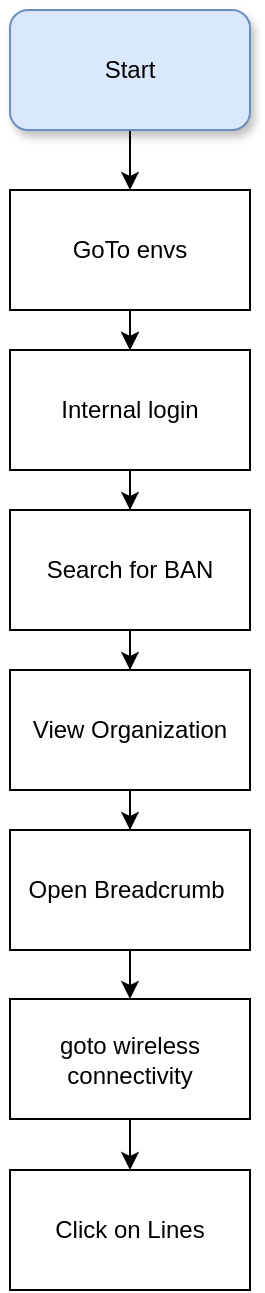 <mxfile version="27.1.4">
  <diagram id="C5RBs43oDa-KdzZeNtuy" name="Page-1">
    <mxGraphModel dx="1426" dy="777" grid="1" gridSize="10" guides="1" tooltips="1" connect="1" arrows="1" fold="1" page="1" pageScale="1" pageWidth="827" pageHeight="1169" math="0" shadow="0">
      <root>
        <mxCell id="WIyWlLk6GJQsqaUBKTNV-0" />
        <mxCell id="WIyWlLk6GJQsqaUBKTNV-1" parent="WIyWlLk6GJQsqaUBKTNV-0" />
        <mxCell id="WbyQ5-Jwkn0pDImA_7j6-2" value="" style="edgeStyle=orthogonalEdgeStyle;rounded=0;orthogonalLoop=1;jettySize=auto;html=1;" edge="1" parent="WIyWlLk6GJQsqaUBKTNV-1" source="WbyQ5-Jwkn0pDImA_7j6-0" target="WbyQ5-Jwkn0pDImA_7j6-1">
          <mxGeometry relative="1" as="geometry" />
        </mxCell>
        <mxCell id="WbyQ5-Jwkn0pDImA_7j6-0" value="Start" style="rounded=1;whiteSpace=wrap;html=1;glass=0;shadow=1;fillColor=#dae8fc;strokeColor=#6c8ebf;" vertex="1" parent="WIyWlLk6GJQsqaUBKTNV-1">
          <mxGeometry x="30" y="30" width="120" height="60" as="geometry" />
        </mxCell>
        <mxCell id="WbyQ5-Jwkn0pDImA_7j6-4" value="" style="edgeStyle=orthogonalEdgeStyle;rounded=0;orthogonalLoop=1;jettySize=auto;html=1;" edge="1" parent="WIyWlLk6GJQsqaUBKTNV-1" source="WbyQ5-Jwkn0pDImA_7j6-5" target="WbyQ5-Jwkn0pDImA_7j6-3">
          <mxGeometry relative="1" as="geometry" />
        </mxCell>
        <mxCell id="WbyQ5-Jwkn0pDImA_7j6-6" value="" style="edgeStyle=orthogonalEdgeStyle;rounded=0;orthogonalLoop=1;jettySize=auto;html=1;" edge="1" parent="WIyWlLk6GJQsqaUBKTNV-1" source="WbyQ5-Jwkn0pDImA_7j6-1" target="WbyQ5-Jwkn0pDImA_7j6-5">
          <mxGeometry relative="1" as="geometry" />
        </mxCell>
        <mxCell id="WbyQ5-Jwkn0pDImA_7j6-1" value="GoTo envs" style="whiteSpace=wrap;html=1;rounded=0;" vertex="1" parent="WIyWlLk6GJQsqaUBKTNV-1">
          <mxGeometry x="30" y="120" width="120" height="60" as="geometry" />
        </mxCell>
        <mxCell id="WbyQ5-Jwkn0pDImA_7j6-9" value="" style="edgeStyle=orthogonalEdgeStyle;rounded=0;orthogonalLoop=1;jettySize=auto;html=1;" edge="1" parent="WIyWlLk6GJQsqaUBKTNV-1" source="WbyQ5-Jwkn0pDImA_7j6-3" target="WbyQ5-Jwkn0pDImA_7j6-8">
          <mxGeometry relative="1" as="geometry" />
        </mxCell>
        <mxCell id="WbyQ5-Jwkn0pDImA_7j6-3" value="Search for BAN" style="whiteSpace=wrap;html=1;rounded=0;" vertex="1" parent="WIyWlLk6GJQsqaUBKTNV-1">
          <mxGeometry x="30" y="280" width="120" height="60" as="geometry" />
        </mxCell>
        <mxCell id="WbyQ5-Jwkn0pDImA_7j6-7" value="" style="edgeStyle=orthogonalEdgeStyle;rounded=0;orthogonalLoop=1;jettySize=auto;html=1;" edge="1" parent="WIyWlLk6GJQsqaUBKTNV-1" source="WbyQ5-Jwkn0pDImA_7j6-1" target="WbyQ5-Jwkn0pDImA_7j6-5">
          <mxGeometry relative="1" as="geometry">
            <mxPoint x="90" y="230" as="sourcePoint" />
            <mxPoint x="91" y="430" as="targetPoint" />
          </mxGeometry>
        </mxCell>
        <mxCell id="WbyQ5-Jwkn0pDImA_7j6-5" value="Internal login" style="whiteSpace=wrap;html=1;rounded=0;" vertex="1" parent="WIyWlLk6GJQsqaUBKTNV-1">
          <mxGeometry x="30" y="200" width="120" height="60" as="geometry" />
        </mxCell>
        <mxCell id="WbyQ5-Jwkn0pDImA_7j6-11" value="" style="edgeStyle=orthogonalEdgeStyle;rounded=0;orthogonalLoop=1;jettySize=auto;html=1;" edge="1" parent="WIyWlLk6GJQsqaUBKTNV-1" source="WbyQ5-Jwkn0pDImA_7j6-8" target="WbyQ5-Jwkn0pDImA_7j6-10">
          <mxGeometry relative="1" as="geometry" />
        </mxCell>
        <mxCell id="WbyQ5-Jwkn0pDImA_7j6-8" value="View Organization" style="whiteSpace=wrap;html=1;rounded=0;" vertex="1" parent="WIyWlLk6GJQsqaUBKTNV-1">
          <mxGeometry x="30" y="360" width="120" height="60" as="geometry" />
        </mxCell>
        <mxCell id="WbyQ5-Jwkn0pDImA_7j6-13" value="" style="edgeStyle=orthogonalEdgeStyle;rounded=0;orthogonalLoop=1;jettySize=auto;html=1;" edge="1" parent="WIyWlLk6GJQsqaUBKTNV-1" source="WbyQ5-Jwkn0pDImA_7j6-10" target="WbyQ5-Jwkn0pDImA_7j6-12">
          <mxGeometry relative="1" as="geometry" />
        </mxCell>
        <mxCell id="WbyQ5-Jwkn0pDImA_7j6-10" value="Open Breadcrumb&amp;nbsp;" style="whiteSpace=wrap;html=1;rounded=0;" vertex="1" parent="WIyWlLk6GJQsqaUBKTNV-1">
          <mxGeometry x="30" y="440" width="120" height="60" as="geometry" />
        </mxCell>
        <mxCell id="WbyQ5-Jwkn0pDImA_7j6-15" value="" style="edgeStyle=orthogonalEdgeStyle;rounded=0;orthogonalLoop=1;jettySize=auto;html=1;" edge="1" parent="WIyWlLk6GJQsqaUBKTNV-1" source="WbyQ5-Jwkn0pDImA_7j6-12" target="WbyQ5-Jwkn0pDImA_7j6-14">
          <mxGeometry relative="1" as="geometry" />
        </mxCell>
        <mxCell id="WbyQ5-Jwkn0pDImA_7j6-12" value="goto wireless connectivity" style="whiteSpace=wrap;html=1;rounded=0;" vertex="1" parent="WIyWlLk6GJQsqaUBKTNV-1">
          <mxGeometry x="30" y="524.5" width="120" height="60" as="geometry" />
        </mxCell>
        <mxCell id="WbyQ5-Jwkn0pDImA_7j6-14" value="Click on Lines" style="whiteSpace=wrap;html=1;rounded=0;" vertex="1" parent="WIyWlLk6GJQsqaUBKTNV-1">
          <mxGeometry x="30" y="610" width="120" height="60" as="geometry" />
        </mxCell>
      </root>
    </mxGraphModel>
  </diagram>
</mxfile>

